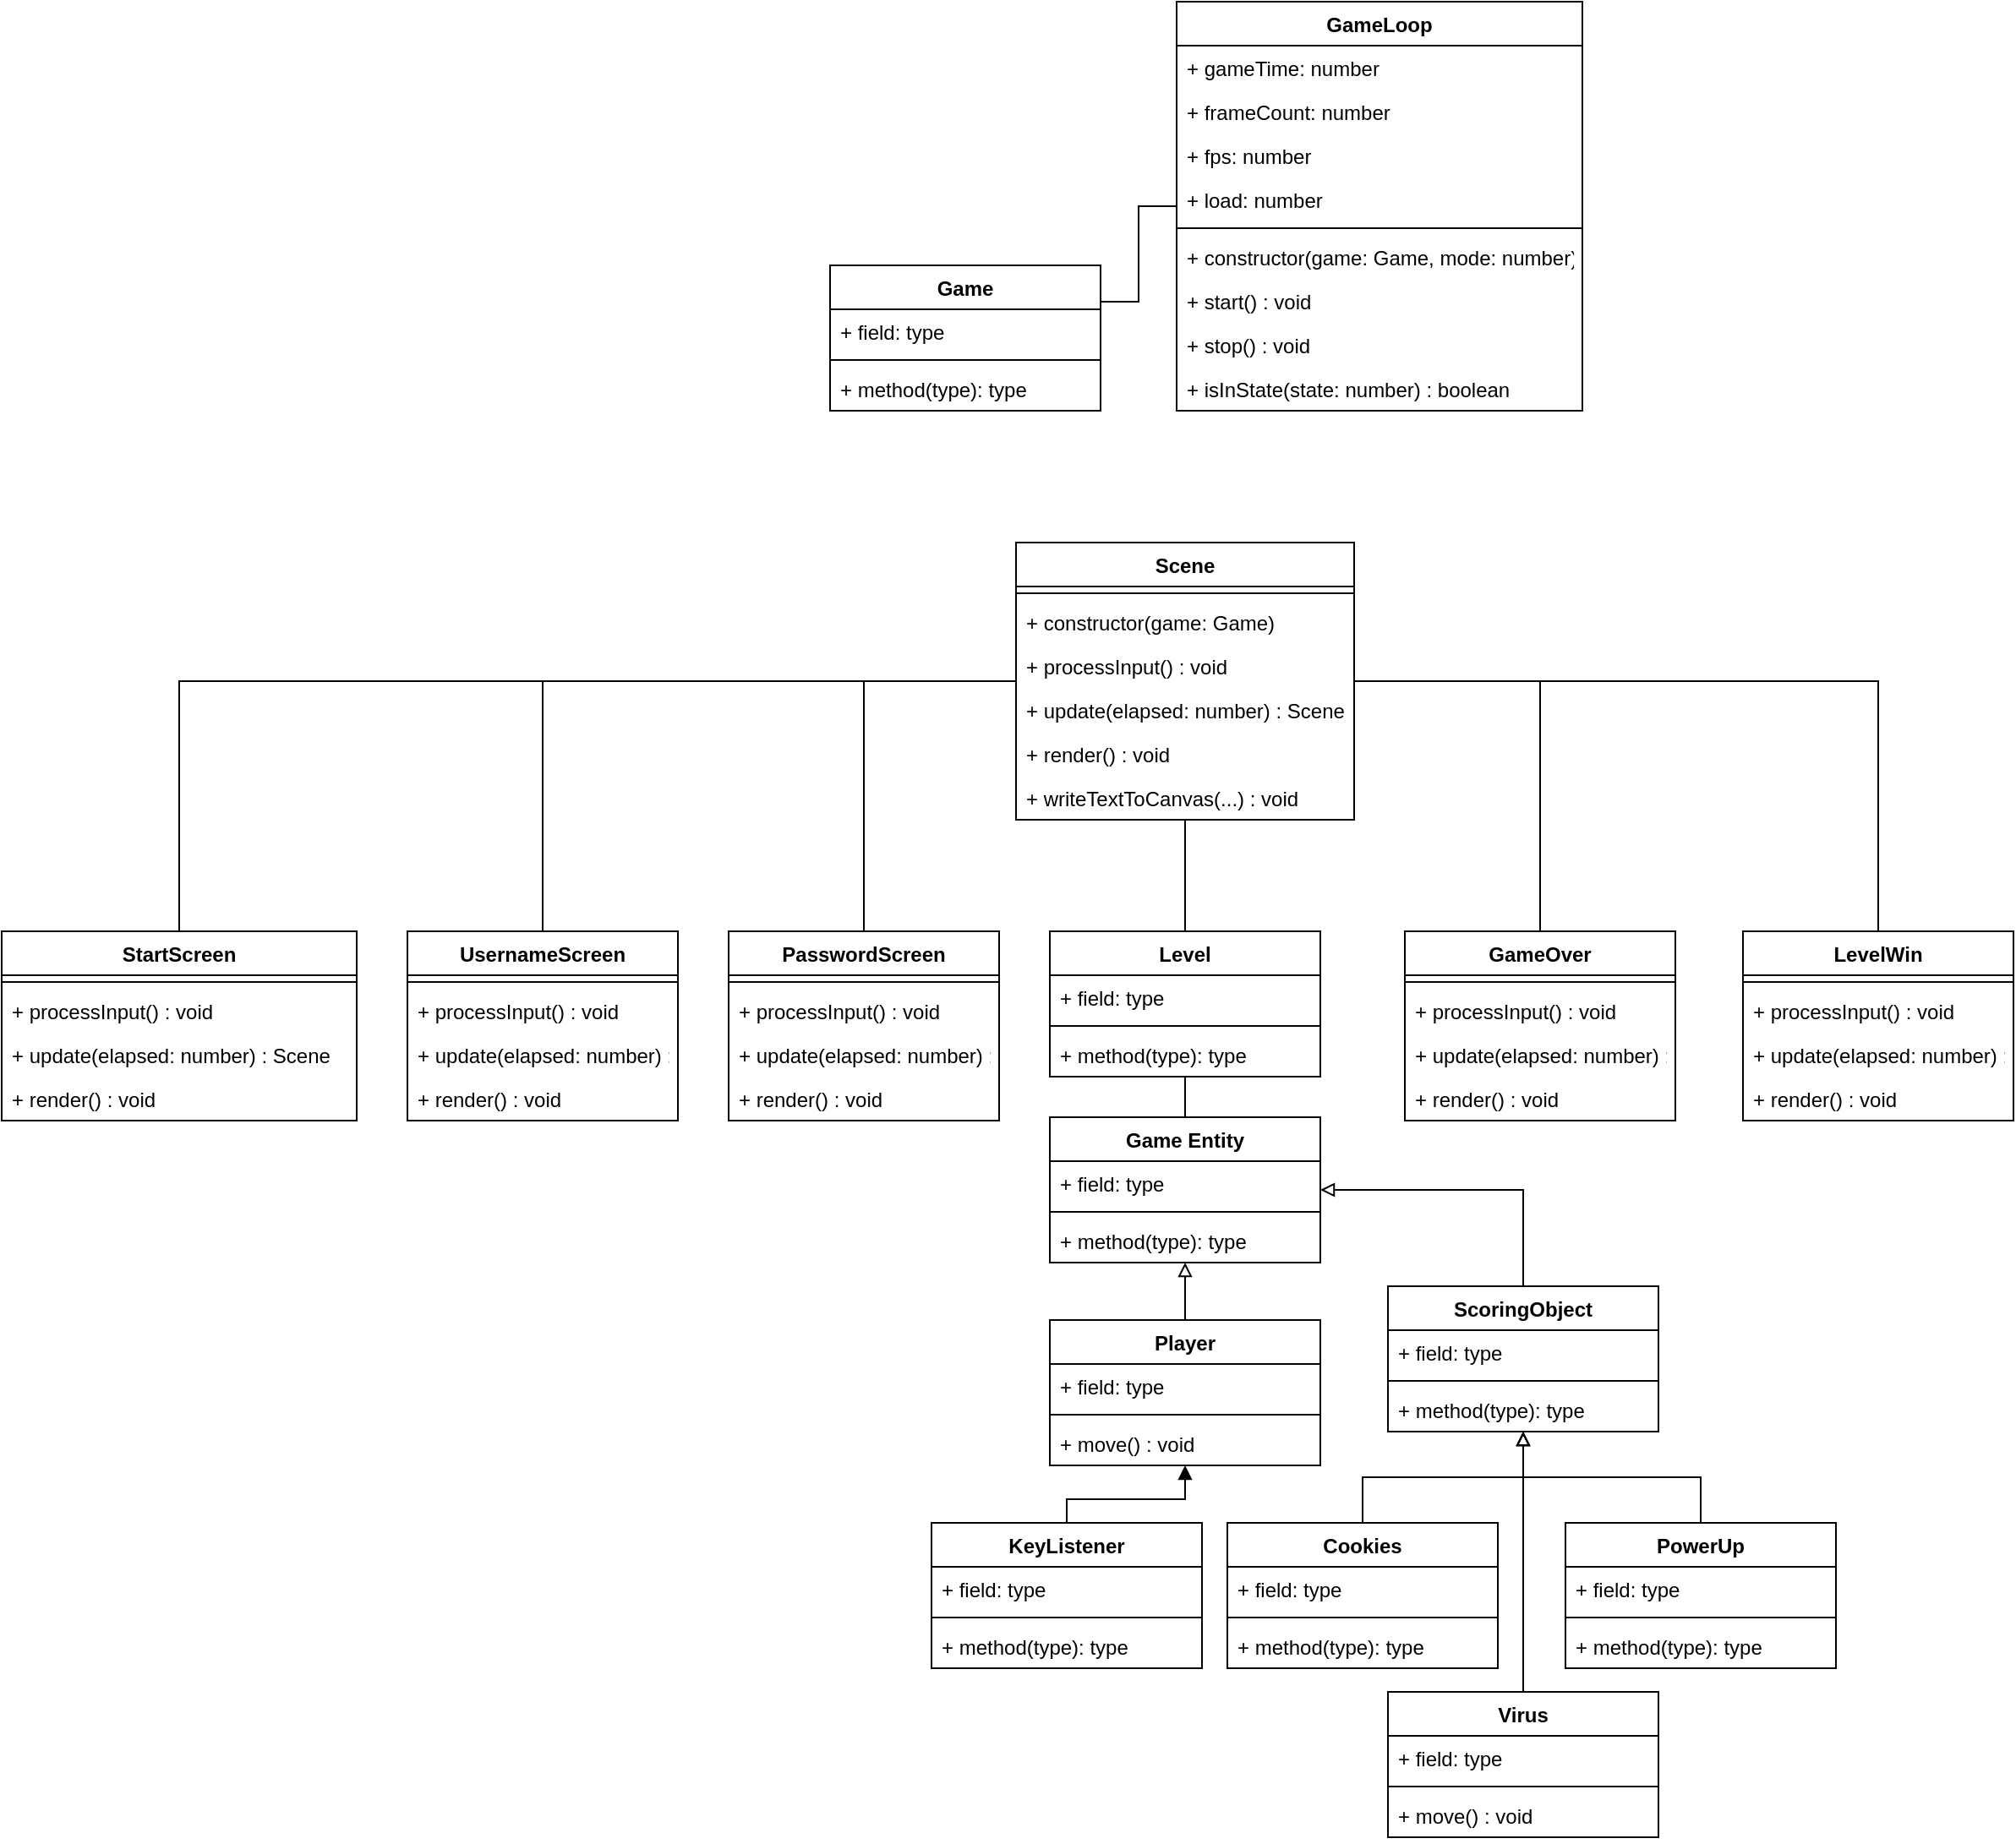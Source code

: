 <mxfile version="16.0.0" type="device"><diagram id="Ojxr9yC4LWyRMyPqAZx2" name="Page-1"><mxGraphModel dx="2137" dy="2020" grid="1" gridSize="10" guides="1" tooltips="1" connect="1" arrows="1" fold="1" page="1" pageScale="1" pageWidth="850" pageHeight="1100" math="0" shadow="0"><root><mxCell id="0"/><mxCell id="1" parent="0"/><mxCell id="dzGr2BtyjeJ9_kBKWc-8-1" value="Game" style="swimlane;fontStyle=1;align=center;verticalAlign=top;childLayout=stackLayout;horizontal=1;startSize=26;horizontalStack=0;resizeParent=1;resizeParentMax=0;resizeLast=0;collapsible=1;marginBottom=0;" parent="1" vertex="1"><mxGeometry x="360" y="136" width="160" height="86" as="geometry"/></mxCell><mxCell id="dzGr2BtyjeJ9_kBKWc-8-2" value="+ field: type" style="text;strokeColor=none;fillColor=none;align=left;verticalAlign=top;spacingLeft=4;spacingRight=4;overflow=hidden;rotatable=0;points=[[0,0.5],[1,0.5]];portConstraint=eastwest;" parent="dzGr2BtyjeJ9_kBKWc-8-1" vertex="1"><mxGeometry y="26" width="160" height="26" as="geometry"/></mxCell><mxCell id="dzGr2BtyjeJ9_kBKWc-8-3" value="" style="line;strokeWidth=1;fillColor=none;align=left;verticalAlign=middle;spacingTop=-1;spacingLeft=3;spacingRight=3;rotatable=0;labelPosition=right;points=[];portConstraint=eastwest;" parent="dzGr2BtyjeJ9_kBKWc-8-1" vertex="1"><mxGeometry y="52" width="160" height="8" as="geometry"/></mxCell><mxCell id="dzGr2BtyjeJ9_kBKWc-8-4" value="+ method(type): type" style="text;strokeColor=none;fillColor=none;align=left;verticalAlign=top;spacingLeft=4;spacingRight=4;overflow=hidden;rotatable=0;points=[[0,0.5],[1,0.5]];portConstraint=eastwest;" parent="dzGr2BtyjeJ9_kBKWc-8-1" vertex="1"><mxGeometry y="60" width="160" height="26" as="geometry"/></mxCell><mxCell id="2eLX85ndSaZ_eHVxCaM--86" style="edgeStyle=orthogonalEdgeStyle;rounded=0;orthogonalLoop=1;jettySize=auto;html=1;entryX=1;entryY=0.25;entryDx=0;entryDy=0;startArrow=none;startFill=0;endArrow=none;endFill=0;" parent="1" source="2eLX85ndSaZ_eHVxCaM--1" target="dzGr2BtyjeJ9_kBKWc-8-1" edge="1"><mxGeometry relative="1" as="geometry"/></mxCell><mxCell id="2eLX85ndSaZ_eHVxCaM--1" value="GameLoop" style="swimlane;fontStyle=1;align=center;verticalAlign=top;childLayout=stackLayout;horizontal=1;startSize=26;horizontalStack=0;resizeParent=1;resizeParentMax=0;resizeLast=0;collapsible=1;marginBottom=0;" parent="1" vertex="1"><mxGeometry x="565" y="-20" width="240" height="242" as="geometry"/></mxCell><mxCell id="2eLX85ndSaZ_eHVxCaM--2" value="+ gameTime: number" style="text;strokeColor=none;fillColor=none;align=left;verticalAlign=top;spacingLeft=4;spacingRight=4;overflow=hidden;rotatable=0;points=[[0,0.5],[1,0.5]];portConstraint=eastwest;" parent="2eLX85ndSaZ_eHVxCaM--1" vertex="1"><mxGeometry y="26" width="240" height="26" as="geometry"/></mxCell><mxCell id="2eLX85ndSaZ_eHVxCaM--13" value="+ frameCount: number" style="text;strokeColor=none;fillColor=none;align=left;verticalAlign=top;spacingLeft=4;spacingRight=4;overflow=hidden;rotatable=0;points=[[0,0.5],[1,0.5]];portConstraint=eastwest;" parent="2eLX85ndSaZ_eHVxCaM--1" vertex="1"><mxGeometry y="52" width="240" height="26" as="geometry"/></mxCell><mxCell id="2eLX85ndSaZ_eHVxCaM--15" value="+ fps: number" style="text;strokeColor=none;fillColor=none;align=left;verticalAlign=top;spacingLeft=4;spacingRight=4;overflow=hidden;rotatable=0;points=[[0,0.5],[1,0.5]];portConstraint=eastwest;" parent="2eLX85ndSaZ_eHVxCaM--1" vertex="1"><mxGeometry y="78" width="240" height="26" as="geometry"/></mxCell><mxCell id="2eLX85ndSaZ_eHVxCaM--23" value="+ load: number" style="text;strokeColor=none;fillColor=none;align=left;verticalAlign=top;spacingLeft=4;spacingRight=4;overflow=hidden;rotatable=0;points=[[0,0.5],[1,0.5]];portConstraint=eastwest;" parent="2eLX85ndSaZ_eHVxCaM--1" vertex="1"><mxGeometry y="104" width="240" height="26" as="geometry"/></mxCell><mxCell id="2eLX85ndSaZ_eHVxCaM--3" value="" style="line;strokeWidth=1;fillColor=none;align=left;verticalAlign=middle;spacingTop=-1;spacingLeft=3;spacingRight=3;rotatable=0;labelPosition=right;points=[];portConstraint=eastwest;" parent="2eLX85ndSaZ_eHVxCaM--1" vertex="1"><mxGeometry y="130" width="240" height="8" as="geometry"/></mxCell><mxCell id="2eLX85ndSaZ_eHVxCaM--4" value="+ constructor(game: Game, mode: number)" style="text;strokeColor=none;fillColor=none;align=left;verticalAlign=top;spacingLeft=4;spacingRight=4;overflow=hidden;rotatable=0;points=[[0,0.5],[1,0.5]];portConstraint=eastwest;" parent="2eLX85ndSaZ_eHVxCaM--1" vertex="1"><mxGeometry y="138" width="240" height="26" as="geometry"/></mxCell><mxCell id="2eLX85ndSaZ_eHVxCaM--20" value="+ start() : void" style="text;strokeColor=none;fillColor=none;align=left;verticalAlign=top;spacingLeft=4;spacingRight=4;overflow=hidden;rotatable=0;points=[[0,0.5],[1,0.5]];portConstraint=eastwest;" parent="2eLX85ndSaZ_eHVxCaM--1" vertex="1"><mxGeometry y="164" width="240" height="26" as="geometry"/></mxCell><mxCell id="2eLX85ndSaZ_eHVxCaM--21" value="+ stop() : void" style="text;strokeColor=none;fillColor=none;align=left;verticalAlign=top;spacingLeft=4;spacingRight=4;overflow=hidden;rotatable=0;points=[[0,0.5],[1,0.5]];portConstraint=eastwest;" parent="2eLX85ndSaZ_eHVxCaM--1" vertex="1"><mxGeometry y="190" width="240" height="26" as="geometry"/></mxCell><mxCell id="2eLX85ndSaZ_eHVxCaM--22" value="+ isInState(state: number) : boolean" style="text;strokeColor=none;fillColor=none;align=left;verticalAlign=top;spacingLeft=4;spacingRight=4;overflow=hidden;rotatable=0;points=[[0,0.5],[1,0.5]];portConstraint=eastwest;" parent="2eLX85ndSaZ_eHVxCaM--1" vertex="1"><mxGeometry y="216" width="240" height="26" as="geometry"/></mxCell><mxCell id="2eLX85ndSaZ_eHVxCaM--5" value="KeyListener" style="swimlane;fontStyle=1;align=center;verticalAlign=top;childLayout=stackLayout;horizontal=1;startSize=26;horizontalStack=0;resizeParent=1;resizeParentMax=0;resizeLast=0;collapsible=1;marginBottom=0;" parent="1" vertex="1"><mxGeometry x="420" y="880" width="160" height="86" as="geometry"/></mxCell><mxCell id="2eLX85ndSaZ_eHVxCaM--6" value="+ field: type" style="text;strokeColor=none;fillColor=none;align=left;verticalAlign=top;spacingLeft=4;spacingRight=4;overflow=hidden;rotatable=0;points=[[0,0.5],[1,0.5]];portConstraint=eastwest;" parent="2eLX85ndSaZ_eHVxCaM--5" vertex="1"><mxGeometry y="26" width="160" height="26" as="geometry"/></mxCell><mxCell id="2eLX85ndSaZ_eHVxCaM--7" value="" style="line;strokeWidth=1;fillColor=none;align=left;verticalAlign=middle;spacingTop=-1;spacingLeft=3;spacingRight=3;rotatable=0;labelPosition=right;points=[];portConstraint=eastwest;" parent="2eLX85ndSaZ_eHVxCaM--5" vertex="1"><mxGeometry y="52" width="160" height="8" as="geometry"/></mxCell><mxCell id="2eLX85ndSaZ_eHVxCaM--8" value="+ method(type): type" style="text;strokeColor=none;fillColor=none;align=left;verticalAlign=top;spacingLeft=4;spacingRight=4;overflow=hidden;rotatable=0;points=[[0,0.5],[1,0.5]];portConstraint=eastwest;" parent="2eLX85ndSaZ_eHVxCaM--5" vertex="1"><mxGeometry y="60" width="160" height="26" as="geometry"/></mxCell><mxCell id="2eLX85ndSaZ_eHVxCaM--72" style="edgeStyle=orthogonalEdgeStyle;rounded=0;orthogonalLoop=1;jettySize=auto;html=1;entryX=0.5;entryY=0;entryDx=0;entryDy=0;startArrow=block;startFill=0;endArrow=none;endFill=0;" parent="1" source="2eLX85ndSaZ_eHVxCaM--9" target="2eLX85ndSaZ_eHVxCaM--40" edge="1"><mxGeometry relative="1" as="geometry"/></mxCell><mxCell id="2eLX85ndSaZ_eHVxCaM--73" style="edgeStyle=orthogonalEdgeStyle;rounded=0;orthogonalLoop=1;jettySize=auto;html=1;entryX=0.5;entryY=0;entryDx=0;entryDy=0;startArrow=block;startFill=0;endArrow=none;endFill=0;" parent="1" source="2eLX85ndSaZ_eHVxCaM--9" target="2eLX85ndSaZ_eHVxCaM--24" edge="1"><mxGeometry relative="1" as="geometry"><mxPoint x="365" y="740" as="targetPoint"/></mxGeometry></mxCell><mxCell id="2eLX85ndSaZ_eHVxCaM--9" value="Game Entity" style="swimlane;fontStyle=1;align=center;verticalAlign=top;childLayout=stackLayout;horizontal=1;startSize=26;horizontalStack=0;resizeParent=1;resizeParentMax=0;resizeLast=0;collapsible=1;marginBottom=0;" parent="1" vertex="1"><mxGeometry x="490" y="640" width="160" height="86" as="geometry"/></mxCell><mxCell id="2eLX85ndSaZ_eHVxCaM--10" value="+ field: type" style="text;strokeColor=none;fillColor=none;align=left;verticalAlign=top;spacingLeft=4;spacingRight=4;overflow=hidden;rotatable=0;points=[[0,0.5],[1,0.5]];portConstraint=eastwest;" parent="2eLX85ndSaZ_eHVxCaM--9" vertex="1"><mxGeometry y="26" width="160" height="26" as="geometry"/></mxCell><mxCell id="2eLX85ndSaZ_eHVxCaM--11" value="" style="line;strokeWidth=1;fillColor=none;align=left;verticalAlign=middle;spacingTop=-1;spacingLeft=3;spacingRight=3;rotatable=0;labelPosition=right;points=[];portConstraint=eastwest;" parent="2eLX85ndSaZ_eHVxCaM--9" vertex="1"><mxGeometry y="52" width="160" height="8" as="geometry"/></mxCell><mxCell id="2eLX85ndSaZ_eHVxCaM--12" value="+ method(type): type" style="text;strokeColor=none;fillColor=none;align=left;verticalAlign=top;spacingLeft=4;spacingRight=4;overflow=hidden;rotatable=0;points=[[0,0.5],[1,0.5]];portConstraint=eastwest;" parent="2eLX85ndSaZ_eHVxCaM--9" vertex="1"><mxGeometry y="60" width="160" height="26" as="geometry"/></mxCell><mxCell id="2eLX85ndSaZ_eHVxCaM--75" style="edgeStyle=orthogonalEdgeStyle;rounded=0;orthogonalLoop=1;jettySize=auto;html=1;entryX=0.5;entryY=0;entryDx=0;entryDy=0;startArrow=block;startFill=1;endArrow=none;endFill=0;" parent="1" source="2eLX85ndSaZ_eHVxCaM--24" target="2eLX85ndSaZ_eHVxCaM--5" edge="1"><mxGeometry relative="1" as="geometry"/></mxCell><mxCell id="2eLX85ndSaZ_eHVxCaM--24" value="Player" style="swimlane;fontStyle=1;align=center;verticalAlign=top;childLayout=stackLayout;horizontal=1;startSize=26;horizontalStack=0;resizeParent=1;resizeParentMax=0;resizeLast=0;collapsible=1;marginBottom=0;" parent="1" vertex="1"><mxGeometry x="490" y="760" width="160" height="86" as="geometry"/></mxCell><mxCell id="2eLX85ndSaZ_eHVxCaM--25" value="+ field: type" style="text;strokeColor=none;fillColor=none;align=left;verticalAlign=top;spacingLeft=4;spacingRight=4;overflow=hidden;rotatable=0;points=[[0,0.5],[1,0.5]];portConstraint=eastwest;" parent="2eLX85ndSaZ_eHVxCaM--24" vertex="1"><mxGeometry y="26" width="160" height="26" as="geometry"/></mxCell><mxCell id="2eLX85ndSaZ_eHVxCaM--26" value="" style="line;strokeWidth=1;fillColor=none;align=left;verticalAlign=middle;spacingTop=-1;spacingLeft=3;spacingRight=3;rotatable=0;labelPosition=right;points=[];portConstraint=eastwest;" parent="2eLX85ndSaZ_eHVxCaM--24" vertex="1"><mxGeometry y="52" width="160" height="8" as="geometry"/></mxCell><mxCell id="2eLX85ndSaZ_eHVxCaM--27" value="+ move() : void" style="text;strokeColor=none;fillColor=none;align=left;verticalAlign=top;spacingLeft=4;spacingRight=4;overflow=hidden;rotatable=0;points=[[0,0.5],[1,0.5]];portConstraint=eastwest;" parent="2eLX85ndSaZ_eHVxCaM--24" vertex="1"><mxGeometry y="60" width="160" height="26" as="geometry"/></mxCell><mxCell id="2eLX85ndSaZ_eHVxCaM--28" value="Virus" style="swimlane;fontStyle=1;align=center;verticalAlign=top;childLayout=stackLayout;horizontal=1;startSize=26;horizontalStack=0;resizeParent=1;resizeParentMax=0;resizeLast=0;collapsible=1;marginBottom=0;" parent="1" vertex="1"><mxGeometry x="690" y="980" width="160" height="86" as="geometry"/></mxCell><mxCell id="2eLX85ndSaZ_eHVxCaM--29" value="+ field: type" style="text;strokeColor=none;fillColor=none;align=left;verticalAlign=top;spacingLeft=4;spacingRight=4;overflow=hidden;rotatable=0;points=[[0,0.5],[1,0.5]];portConstraint=eastwest;" parent="2eLX85ndSaZ_eHVxCaM--28" vertex="1"><mxGeometry y="26" width="160" height="26" as="geometry"/></mxCell><mxCell id="2eLX85ndSaZ_eHVxCaM--30" value="" style="line;strokeWidth=1;fillColor=none;align=left;verticalAlign=middle;spacingTop=-1;spacingLeft=3;spacingRight=3;rotatable=0;labelPosition=right;points=[];portConstraint=eastwest;" parent="2eLX85ndSaZ_eHVxCaM--28" vertex="1"><mxGeometry y="52" width="160" height="8" as="geometry"/></mxCell><mxCell id="2eLX85ndSaZ_eHVxCaM--31" value="+ move() : void" style="text;strokeColor=none;fillColor=none;align=left;verticalAlign=top;spacingLeft=4;spacingRight=4;overflow=hidden;rotatable=0;points=[[0,0.5],[1,0.5]];portConstraint=eastwest;" parent="2eLX85ndSaZ_eHVxCaM--28" vertex="1"><mxGeometry y="60" width="160" height="26" as="geometry"/></mxCell><mxCell id="2eLX85ndSaZ_eHVxCaM--32" value="Cookies" style="swimlane;fontStyle=1;align=center;verticalAlign=top;childLayout=stackLayout;horizontal=1;startSize=26;horizontalStack=0;resizeParent=1;resizeParentMax=0;resizeLast=0;collapsible=1;marginBottom=0;" parent="1" vertex="1"><mxGeometry x="595" y="880" width="160" height="86" as="geometry"/></mxCell><mxCell id="2eLX85ndSaZ_eHVxCaM--33" value="+ field: type" style="text;strokeColor=none;fillColor=none;align=left;verticalAlign=top;spacingLeft=4;spacingRight=4;overflow=hidden;rotatable=0;points=[[0,0.5],[1,0.5]];portConstraint=eastwest;" parent="2eLX85ndSaZ_eHVxCaM--32" vertex="1"><mxGeometry y="26" width="160" height="26" as="geometry"/></mxCell><mxCell id="2eLX85ndSaZ_eHVxCaM--34" value="" style="line;strokeWidth=1;fillColor=none;align=left;verticalAlign=middle;spacingTop=-1;spacingLeft=3;spacingRight=3;rotatable=0;labelPosition=right;points=[];portConstraint=eastwest;" parent="2eLX85ndSaZ_eHVxCaM--32" vertex="1"><mxGeometry y="52" width="160" height="8" as="geometry"/></mxCell><mxCell id="2eLX85ndSaZ_eHVxCaM--35" value="+ method(type): type" style="text;strokeColor=none;fillColor=none;align=left;verticalAlign=top;spacingLeft=4;spacingRight=4;overflow=hidden;rotatable=0;points=[[0,0.5],[1,0.5]];portConstraint=eastwest;" parent="2eLX85ndSaZ_eHVxCaM--32" vertex="1"><mxGeometry y="60" width="160" height="26" as="geometry"/></mxCell><mxCell id="2eLX85ndSaZ_eHVxCaM--36" value="PowerUp" style="swimlane;fontStyle=1;align=center;verticalAlign=top;childLayout=stackLayout;horizontal=1;startSize=26;horizontalStack=0;resizeParent=1;resizeParentMax=0;resizeLast=0;collapsible=1;marginBottom=0;" parent="1" vertex="1"><mxGeometry x="795" y="880" width="160" height="86" as="geometry"/></mxCell><mxCell id="2eLX85ndSaZ_eHVxCaM--37" value="+ field: type" style="text;strokeColor=none;fillColor=none;align=left;verticalAlign=top;spacingLeft=4;spacingRight=4;overflow=hidden;rotatable=0;points=[[0,0.5],[1,0.5]];portConstraint=eastwest;" parent="2eLX85ndSaZ_eHVxCaM--36" vertex="1"><mxGeometry y="26" width="160" height="26" as="geometry"/></mxCell><mxCell id="2eLX85ndSaZ_eHVxCaM--38" value="" style="line;strokeWidth=1;fillColor=none;align=left;verticalAlign=middle;spacingTop=-1;spacingLeft=3;spacingRight=3;rotatable=0;labelPosition=right;points=[];portConstraint=eastwest;" parent="2eLX85ndSaZ_eHVxCaM--36" vertex="1"><mxGeometry y="52" width="160" height="8" as="geometry"/></mxCell><mxCell id="2eLX85ndSaZ_eHVxCaM--39" value="+ method(type): type" style="text;strokeColor=none;fillColor=none;align=left;verticalAlign=top;spacingLeft=4;spacingRight=4;overflow=hidden;rotatable=0;points=[[0,0.5],[1,0.5]];portConstraint=eastwest;" parent="2eLX85ndSaZ_eHVxCaM--36" vertex="1"><mxGeometry y="60" width="160" height="26" as="geometry"/></mxCell><mxCell id="2eLX85ndSaZ_eHVxCaM--55" style="edgeStyle=orthogonalEdgeStyle;rounded=0;orthogonalLoop=1;jettySize=auto;html=1;entryX=0.5;entryY=0;entryDx=0;entryDy=0;endArrow=none;endFill=0;startArrow=block;startFill=0;" parent="1" source="2eLX85ndSaZ_eHVxCaM--40" target="2eLX85ndSaZ_eHVxCaM--36" edge="1"><mxGeometry relative="1" as="geometry"/></mxCell><mxCell id="2eLX85ndSaZ_eHVxCaM--57" style="edgeStyle=orthogonalEdgeStyle;rounded=0;orthogonalLoop=1;jettySize=auto;html=1;entryX=0.5;entryY=0;entryDx=0;entryDy=0;startArrow=block;startFill=0;endArrow=none;endFill=0;" parent="1" source="2eLX85ndSaZ_eHVxCaM--40" target="2eLX85ndSaZ_eHVxCaM--32" edge="1"><mxGeometry relative="1" as="geometry"/></mxCell><mxCell id="2eLX85ndSaZ_eHVxCaM--83" style="edgeStyle=orthogonalEdgeStyle;rounded=0;orthogonalLoop=1;jettySize=auto;html=1;entryX=0.5;entryY=0;entryDx=0;entryDy=0;startArrow=block;startFill=0;endArrow=none;endFill=0;" parent="1" source="2eLX85ndSaZ_eHVxCaM--40" target="2eLX85ndSaZ_eHVxCaM--28" edge="1"><mxGeometry relative="1" as="geometry"/></mxCell><mxCell id="2eLX85ndSaZ_eHVxCaM--40" value="ScoringObject" style="swimlane;fontStyle=1;align=center;verticalAlign=top;childLayout=stackLayout;horizontal=1;startSize=26;horizontalStack=0;resizeParent=1;resizeParentMax=0;resizeLast=0;collapsible=1;marginBottom=0;" parent="1" vertex="1"><mxGeometry x="690" y="740" width="160" height="86" as="geometry"/></mxCell><mxCell id="2eLX85ndSaZ_eHVxCaM--41" value="+ field: type" style="text;strokeColor=none;fillColor=none;align=left;verticalAlign=top;spacingLeft=4;spacingRight=4;overflow=hidden;rotatable=0;points=[[0,0.5],[1,0.5]];portConstraint=eastwest;" parent="2eLX85ndSaZ_eHVxCaM--40" vertex="1"><mxGeometry y="26" width="160" height="26" as="geometry"/></mxCell><mxCell id="2eLX85ndSaZ_eHVxCaM--42" value="" style="line;strokeWidth=1;fillColor=none;align=left;verticalAlign=middle;spacingTop=-1;spacingLeft=3;spacingRight=3;rotatable=0;labelPosition=right;points=[];portConstraint=eastwest;" parent="2eLX85ndSaZ_eHVxCaM--40" vertex="1"><mxGeometry y="52" width="160" height="8" as="geometry"/></mxCell><mxCell id="2eLX85ndSaZ_eHVxCaM--43" value="+ method(type): type" style="text;strokeColor=none;fillColor=none;align=left;verticalAlign=top;spacingLeft=4;spacingRight=4;overflow=hidden;rotatable=0;points=[[0,0.5],[1,0.5]];portConstraint=eastwest;" parent="2eLX85ndSaZ_eHVxCaM--40" vertex="1"><mxGeometry y="60" width="160" height="26" as="geometry"/></mxCell><mxCell id="2eLX85ndSaZ_eHVxCaM--96" style="edgeStyle=orthogonalEdgeStyle;rounded=0;orthogonalLoop=1;jettySize=auto;html=1;entryX=0.5;entryY=0;entryDx=0;entryDy=0;startArrow=none;startFill=0;endArrow=none;endFill=0;" parent="1" source="2eLX85ndSaZ_eHVxCaM--87" target="2eLX85ndSaZ_eHVxCaM--91" edge="1"><mxGeometry relative="1" as="geometry"/></mxCell><mxCell id="2eLX85ndSaZ_eHVxCaM--101" style="edgeStyle=orthogonalEdgeStyle;rounded=0;orthogonalLoop=1;jettySize=auto;html=1;entryX=0.5;entryY=0;entryDx=0;entryDy=0;startArrow=none;startFill=0;endArrow=none;endFill=0;" parent="1" source="2eLX85ndSaZ_eHVxCaM--87" target="2eLX85ndSaZ_eHVxCaM--97" edge="1"><mxGeometry relative="1" as="geometry"/></mxCell><mxCell id="2eLX85ndSaZ_eHVxCaM--110" style="edgeStyle=orthogonalEdgeStyle;rounded=0;orthogonalLoop=1;jettySize=auto;html=1;entryX=0.5;entryY=0;entryDx=0;entryDy=0;startArrow=none;startFill=0;endArrow=none;endFill=0;" parent="1" source="2eLX85ndSaZ_eHVxCaM--87" target="2eLX85ndSaZ_eHVxCaM--102" edge="1"><mxGeometry relative="1" as="geometry"/></mxCell><mxCell id="2eLX85ndSaZ_eHVxCaM--111" style="edgeStyle=orthogonalEdgeStyle;rounded=0;orthogonalLoop=1;jettySize=auto;html=1;entryX=0.5;entryY=0;entryDx=0;entryDy=0;startArrow=none;startFill=0;endArrow=none;endFill=0;" parent="1" source="2eLX85ndSaZ_eHVxCaM--87" target="2eLX85ndSaZ_eHVxCaM--106" edge="1"><mxGeometry relative="1" as="geometry"/></mxCell><mxCell id="2eLX85ndSaZ_eHVxCaM--120" style="edgeStyle=orthogonalEdgeStyle;rounded=0;orthogonalLoop=1;jettySize=auto;html=1;entryX=0.5;entryY=0;entryDx=0;entryDy=0;startArrow=none;startFill=0;endArrow=none;endFill=0;" parent="1" source="2eLX85ndSaZ_eHVxCaM--87" target="2eLX85ndSaZ_eHVxCaM--116" edge="1"><mxGeometry relative="1" as="geometry"/></mxCell><mxCell id="2eLX85ndSaZ_eHVxCaM--121" style="edgeStyle=orthogonalEdgeStyle;rounded=0;orthogonalLoop=1;jettySize=auto;html=1;entryX=0.5;entryY=0;entryDx=0;entryDy=0;startArrow=none;startFill=0;endArrow=none;endFill=0;" parent="1" source="2eLX85ndSaZ_eHVxCaM--87" target="2eLX85ndSaZ_eHVxCaM--112" edge="1"><mxGeometry relative="1" as="geometry"/></mxCell><mxCell id="2eLX85ndSaZ_eHVxCaM--87" value="Scene" style="swimlane;fontStyle=1;align=center;verticalAlign=top;childLayout=stackLayout;horizontal=1;startSize=26;horizontalStack=0;resizeParent=1;resizeParentMax=0;resizeLast=0;collapsible=1;marginBottom=0;" parent="1" vertex="1"><mxGeometry x="470" y="300" width="200" height="164" as="geometry"/></mxCell><mxCell id="2eLX85ndSaZ_eHVxCaM--89" value="" style="line;strokeWidth=1;fillColor=none;align=left;verticalAlign=middle;spacingTop=-1;spacingLeft=3;spacingRight=3;rotatable=0;labelPosition=right;points=[];portConstraint=eastwest;" parent="2eLX85ndSaZ_eHVxCaM--87" vertex="1"><mxGeometry y="26" width="200" height="8" as="geometry"/></mxCell><mxCell id="2eLX85ndSaZ_eHVxCaM--90" value="+ constructor(game: Game)" style="text;strokeColor=none;fillColor=none;align=left;verticalAlign=top;spacingLeft=4;spacingRight=4;overflow=hidden;rotatable=0;points=[[0,0.5],[1,0.5]];portConstraint=eastwest;" parent="2eLX85ndSaZ_eHVxCaM--87" vertex="1"><mxGeometry y="34" width="200" height="26" as="geometry"/></mxCell><mxCell id="2eLX85ndSaZ_eHVxCaM--136" value="+ processInput() : void" style="text;strokeColor=none;fillColor=none;align=left;verticalAlign=top;spacingLeft=4;spacingRight=4;overflow=hidden;rotatable=0;points=[[0,0.5],[1,0.5]];portConstraint=eastwest;" parent="2eLX85ndSaZ_eHVxCaM--87" vertex="1"><mxGeometry y="60" width="200" height="26" as="geometry"/></mxCell><mxCell id="2eLX85ndSaZ_eHVxCaM--137" value="+ update(elapsed: number) : Scene" style="text;strokeColor=none;fillColor=none;align=left;verticalAlign=top;spacingLeft=4;spacingRight=4;overflow=hidden;rotatable=0;points=[[0,0.5],[1,0.5]];portConstraint=eastwest;" parent="2eLX85ndSaZ_eHVxCaM--87" vertex="1"><mxGeometry y="86" width="200" height="26" as="geometry"/></mxCell><mxCell id="2eLX85ndSaZ_eHVxCaM--138" value="+ render() : void" style="text;strokeColor=none;fillColor=none;align=left;verticalAlign=top;spacingLeft=4;spacingRight=4;overflow=hidden;rotatable=0;points=[[0,0.5],[1,0.5]];portConstraint=eastwest;" parent="2eLX85ndSaZ_eHVxCaM--87" vertex="1"><mxGeometry y="112" width="200" height="26" as="geometry"/></mxCell><mxCell id="2eLX85ndSaZ_eHVxCaM--146" value="+ writeTextToCanvas(...) : void" style="text;strokeColor=none;fillColor=none;align=left;verticalAlign=top;spacingLeft=4;spacingRight=4;overflow=hidden;rotatable=0;points=[[0,0.5],[1,0.5]];portConstraint=eastwest;" parent="2eLX85ndSaZ_eHVxCaM--87" vertex="1"><mxGeometry y="138" width="200" height="26" as="geometry"/></mxCell><mxCell id="2eLX85ndSaZ_eHVxCaM--95" style="edgeStyle=orthogonalEdgeStyle;rounded=0;orthogonalLoop=1;jettySize=auto;html=1;entryX=0.5;entryY=0;entryDx=0;entryDy=0;startArrow=none;startFill=0;endArrow=none;endFill=0;" parent="1" source="2eLX85ndSaZ_eHVxCaM--91" target="2eLX85ndSaZ_eHVxCaM--9" edge="1"><mxGeometry relative="1" as="geometry"/></mxCell><mxCell id="2eLX85ndSaZ_eHVxCaM--91" value="Level" style="swimlane;fontStyle=1;align=center;verticalAlign=top;childLayout=stackLayout;horizontal=1;startSize=26;horizontalStack=0;resizeParent=1;resizeParentMax=0;resizeLast=0;collapsible=1;marginBottom=0;" parent="1" vertex="1"><mxGeometry x="490" y="530" width="160" height="86" as="geometry"/></mxCell><mxCell id="2eLX85ndSaZ_eHVxCaM--92" value="+ field: type" style="text;strokeColor=none;fillColor=none;align=left;verticalAlign=top;spacingLeft=4;spacingRight=4;overflow=hidden;rotatable=0;points=[[0,0.5],[1,0.5]];portConstraint=eastwest;" parent="2eLX85ndSaZ_eHVxCaM--91" vertex="1"><mxGeometry y="26" width="160" height="26" as="geometry"/></mxCell><mxCell id="2eLX85ndSaZ_eHVxCaM--93" value="" style="line;strokeWidth=1;fillColor=none;align=left;verticalAlign=middle;spacingTop=-1;spacingLeft=3;spacingRight=3;rotatable=0;labelPosition=right;points=[];portConstraint=eastwest;" parent="2eLX85ndSaZ_eHVxCaM--91" vertex="1"><mxGeometry y="52" width="160" height="8" as="geometry"/></mxCell><mxCell id="2eLX85ndSaZ_eHVxCaM--94" value="+ method(type): type" style="text;strokeColor=none;fillColor=none;align=left;verticalAlign=top;spacingLeft=4;spacingRight=4;overflow=hidden;rotatable=0;points=[[0,0.5],[1,0.5]];portConstraint=eastwest;" parent="2eLX85ndSaZ_eHVxCaM--91" vertex="1"><mxGeometry y="60" width="160" height="26" as="geometry"/></mxCell><mxCell id="2eLX85ndSaZ_eHVxCaM--97" value="StartScreen" style="swimlane;fontStyle=1;align=center;verticalAlign=top;childLayout=stackLayout;horizontal=1;startSize=26;horizontalStack=0;resizeParent=1;resizeParentMax=0;resizeLast=0;collapsible=1;marginBottom=0;" parent="1" vertex="1"><mxGeometry x="-130" y="530" width="210" height="112" as="geometry"/></mxCell><mxCell id="2eLX85ndSaZ_eHVxCaM--99" value="" style="line;strokeWidth=1;fillColor=none;align=left;verticalAlign=middle;spacingTop=-1;spacingLeft=3;spacingRight=3;rotatable=0;labelPosition=right;points=[];portConstraint=eastwest;" parent="2eLX85ndSaZ_eHVxCaM--97" vertex="1"><mxGeometry y="26" width="210" height="8" as="geometry"/></mxCell><mxCell id="2eLX85ndSaZ_eHVxCaM--100" value="+ processInput() : void" style="text;strokeColor=none;fillColor=none;align=left;verticalAlign=top;spacingLeft=4;spacingRight=4;overflow=hidden;rotatable=0;points=[[0,0.5],[1,0.5]];portConstraint=eastwest;" parent="2eLX85ndSaZ_eHVxCaM--97" vertex="1"><mxGeometry y="34" width="210" height="26" as="geometry"/></mxCell><mxCell id="2eLX85ndSaZ_eHVxCaM--122" value="+ update(elapsed: number) : Scene" style="text;strokeColor=none;fillColor=none;align=left;verticalAlign=top;spacingLeft=4;spacingRight=4;overflow=hidden;rotatable=0;points=[[0,0.5],[1,0.5]];portConstraint=eastwest;" parent="2eLX85ndSaZ_eHVxCaM--97" vertex="1"><mxGeometry y="60" width="210" height="26" as="geometry"/></mxCell><mxCell id="2eLX85ndSaZ_eHVxCaM--123" value="+ render() : void" style="text;strokeColor=none;fillColor=none;align=left;verticalAlign=top;spacingLeft=4;spacingRight=4;overflow=hidden;rotatable=0;points=[[0,0.5],[1,0.5]];portConstraint=eastwest;" parent="2eLX85ndSaZ_eHVxCaM--97" vertex="1"><mxGeometry y="86" width="210" height="26" as="geometry"/></mxCell><mxCell id="2eLX85ndSaZ_eHVxCaM--102" value="GameOver" style="swimlane;fontStyle=1;align=center;verticalAlign=top;childLayout=stackLayout;horizontal=1;startSize=26;horizontalStack=0;resizeParent=1;resizeParentMax=0;resizeLast=0;collapsible=1;marginBottom=0;" parent="1" vertex="1"><mxGeometry x="700" y="530" width="160" height="112" as="geometry"/></mxCell><mxCell id="2eLX85ndSaZ_eHVxCaM--104" value="" style="line;strokeWidth=1;fillColor=none;align=left;verticalAlign=middle;spacingTop=-1;spacingLeft=3;spacingRight=3;rotatable=0;labelPosition=right;points=[];portConstraint=eastwest;" parent="2eLX85ndSaZ_eHVxCaM--102" vertex="1"><mxGeometry y="26" width="160" height="8" as="geometry"/></mxCell><mxCell id="2eLX85ndSaZ_eHVxCaM--130" value="+ processInput() : void" style="text;strokeColor=none;fillColor=none;align=left;verticalAlign=top;spacingLeft=4;spacingRight=4;overflow=hidden;rotatable=0;points=[[0,0.5],[1,0.5]];portConstraint=eastwest;" parent="2eLX85ndSaZ_eHVxCaM--102" vertex="1"><mxGeometry y="34" width="160" height="26" as="geometry"/></mxCell><mxCell id="2eLX85ndSaZ_eHVxCaM--131" value="+ update(elapsed: number) : Scene" style="text;strokeColor=none;fillColor=none;align=left;verticalAlign=top;spacingLeft=4;spacingRight=4;overflow=hidden;rotatable=0;points=[[0,0.5],[1,0.5]];portConstraint=eastwest;" parent="2eLX85ndSaZ_eHVxCaM--102" vertex="1"><mxGeometry y="60" width="160" height="26" as="geometry"/></mxCell><mxCell id="2eLX85ndSaZ_eHVxCaM--132" value="+ render() : void" style="text;strokeColor=none;fillColor=none;align=left;verticalAlign=top;spacingLeft=4;spacingRight=4;overflow=hidden;rotatable=0;points=[[0,0.5],[1,0.5]];portConstraint=eastwest;" parent="2eLX85ndSaZ_eHVxCaM--102" vertex="1"><mxGeometry y="86" width="160" height="26" as="geometry"/></mxCell><mxCell id="2eLX85ndSaZ_eHVxCaM--106" value="LevelWin" style="swimlane;fontStyle=1;align=center;verticalAlign=top;childLayout=stackLayout;horizontal=1;startSize=26;horizontalStack=0;resizeParent=1;resizeParentMax=0;resizeLast=0;collapsible=1;marginBottom=0;" parent="1" vertex="1"><mxGeometry x="900" y="530" width="160" height="112" as="geometry"/></mxCell><mxCell id="2eLX85ndSaZ_eHVxCaM--108" value="" style="line;strokeWidth=1;fillColor=none;align=left;verticalAlign=middle;spacingTop=-1;spacingLeft=3;spacingRight=3;rotatable=0;labelPosition=right;points=[];portConstraint=eastwest;" parent="2eLX85ndSaZ_eHVxCaM--106" vertex="1"><mxGeometry y="26" width="160" height="8" as="geometry"/></mxCell><mxCell id="2eLX85ndSaZ_eHVxCaM--133" value="+ processInput() : void" style="text;strokeColor=none;fillColor=none;align=left;verticalAlign=top;spacingLeft=4;spacingRight=4;overflow=hidden;rotatable=0;points=[[0,0.5],[1,0.5]];portConstraint=eastwest;" parent="2eLX85ndSaZ_eHVxCaM--106" vertex="1"><mxGeometry y="34" width="160" height="26" as="geometry"/></mxCell><mxCell id="2eLX85ndSaZ_eHVxCaM--134" value="+ update(elapsed: number) : Scene" style="text;strokeColor=none;fillColor=none;align=left;verticalAlign=top;spacingLeft=4;spacingRight=4;overflow=hidden;rotatable=0;points=[[0,0.5],[1,0.5]];portConstraint=eastwest;" parent="2eLX85ndSaZ_eHVxCaM--106" vertex="1"><mxGeometry y="60" width="160" height="26" as="geometry"/></mxCell><mxCell id="2eLX85ndSaZ_eHVxCaM--135" value="+ render() : void" style="text;strokeColor=none;fillColor=none;align=left;verticalAlign=top;spacingLeft=4;spacingRight=4;overflow=hidden;rotatable=0;points=[[0,0.5],[1,0.5]];portConstraint=eastwest;" parent="2eLX85ndSaZ_eHVxCaM--106" vertex="1"><mxGeometry y="86" width="160" height="26" as="geometry"/></mxCell><mxCell id="2eLX85ndSaZ_eHVxCaM--112" value="UsernameScreen" style="swimlane;fontStyle=1;align=center;verticalAlign=top;childLayout=stackLayout;horizontal=1;startSize=26;horizontalStack=0;resizeParent=1;resizeParentMax=0;resizeLast=0;collapsible=1;marginBottom=0;" parent="1" vertex="1"><mxGeometry x="110" y="530" width="160" height="112" as="geometry"/></mxCell><mxCell id="2eLX85ndSaZ_eHVxCaM--114" value="" style="line;strokeWidth=1;fillColor=none;align=left;verticalAlign=middle;spacingTop=-1;spacingLeft=3;spacingRight=3;rotatable=0;labelPosition=right;points=[];portConstraint=eastwest;" parent="2eLX85ndSaZ_eHVxCaM--112" vertex="1"><mxGeometry y="26" width="160" height="8" as="geometry"/></mxCell><mxCell id="2eLX85ndSaZ_eHVxCaM--124" value="+ processInput() : void" style="text;strokeColor=none;fillColor=none;align=left;verticalAlign=top;spacingLeft=4;spacingRight=4;overflow=hidden;rotatable=0;points=[[0,0.5],[1,0.5]];portConstraint=eastwest;" parent="2eLX85ndSaZ_eHVxCaM--112" vertex="1"><mxGeometry y="34" width="160" height="26" as="geometry"/></mxCell><mxCell id="2eLX85ndSaZ_eHVxCaM--125" value="+ update(elapsed: number) : Scene" style="text;strokeColor=none;fillColor=none;align=left;verticalAlign=top;spacingLeft=4;spacingRight=4;overflow=hidden;rotatable=0;points=[[0,0.5],[1,0.5]];portConstraint=eastwest;" parent="2eLX85ndSaZ_eHVxCaM--112" vertex="1"><mxGeometry y="60" width="160" height="26" as="geometry"/></mxCell><mxCell id="2eLX85ndSaZ_eHVxCaM--126" value="+ render() : void" style="text;strokeColor=none;fillColor=none;align=left;verticalAlign=top;spacingLeft=4;spacingRight=4;overflow=hidden;rotatable=0;points=[[0,0.5],[1,0.5]];portConstraint=eastwest;" parent="2eLX85ndSaZ_eHVxCaM--112" vertex="1"><mxGeometry y="86" width="160" height="26" as="geometry"/></mxCell><mxCell id="2eLX85ndSaZ_eHVxCaM--116" value="PasswordScreen" style="swimlane;fontStyle=1;align=center;verticalAlign=top;childLayout=stackLayout;horizontal=1;startSize=26;horizontalStack=0;resizeParent=1;resizeParentMax=0;resizeLast=0;collapsible=1;marginBottom=0;" parent="1" vertex="1"><mxGeometry x="300" y="530" width="160" height="112" as="geometry"/></mxCell><mxCell id="2eLX85ndSaZ_eHVxCaM--118" value="" style="line;strokeWidth=1;fillColor=none;align=left;verticalAlign=middle;spacingTop=-1;spacingLeft=3;spacingRight=3;rotatable=0;labelPosition=right;points=[];portConstraint=eastwest;" parent="2eLX85ndSaZ_eHVxCaM--116" vertex="1"><mxGeometry y="26" width="160" height="8" as="geometry"/></mxCell><mxCell id="2eLX85ndSaZ_eHVxCaM--127" value="+ processInput() : void" style="text;strokeColor=none;fillColor=none;align=left;verticalAlign=top;spacingLeft=4;spacingRight=4;overflow=hidden;rotatable=0;points=[[0,0.5],[1,0.5]];portConstraint=eastwest;" parent="2eLX85ndSaZ_eHVxCaM--116" vertex="1"><mxGeometry y="34" width="160" height="26" as="geometry"/></mxCell><mxCell id="2eLX85ndSaZ_eHVxCaM--128" value="+ update(elapsed: number) : Scene" style="text;strokeColor=none;fillColor=none;align=left;verticalAlign=top;spacingLeft=4;spacingRight=4;overflow=hidden;rotatable=0;points=[[0,0.5],[1,0.5]];portConstraint=eastwest;" parent="2eLX85ndSaZ_eHVxCaM--116" vertex="1"><mxGeometry y="60" width="160" height="26" as="geometry"/></mxCell><mxCell id="2eLX85ndSaZ_eHVxCaM--129" value="+ render() : void" style="text;strokeColor=none;fillColor=none;align=left;verticalAlign=top;spacingLeft=4;spacingRight=4;overflow=hidden;rotatable=0;points=[[0,0.5],[1,0.5]];portConstraint=eastwest;" parent="2eLX85ndSaZ_eHVxCaM--116" vertex="1"><mxGeometry y="86" width="160" height="26" as="geometry"/></mxCell></root></mxGraphModel></diagram></mxfile>